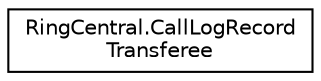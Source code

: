 digraph "Graphical Class Hierarchy"
{
 // LATEX_PDF_SIZE
  edge [fontname="Helvetica",fontsize="10",labelfontname="Helvetica",labelfontsize="10"];
  node [fontname="Helvetica",fontsize="10",shape=record];
  rankdir="LR";
  Node0 [label="RingCentral.CallLogRecord\lTransferee",height=0.2,width=0.4,color="black", fillcolor="white", style="filled",URL="$classRingCentral_1_1CallLogRecordTransferee.html",tooltip=" "];
}
